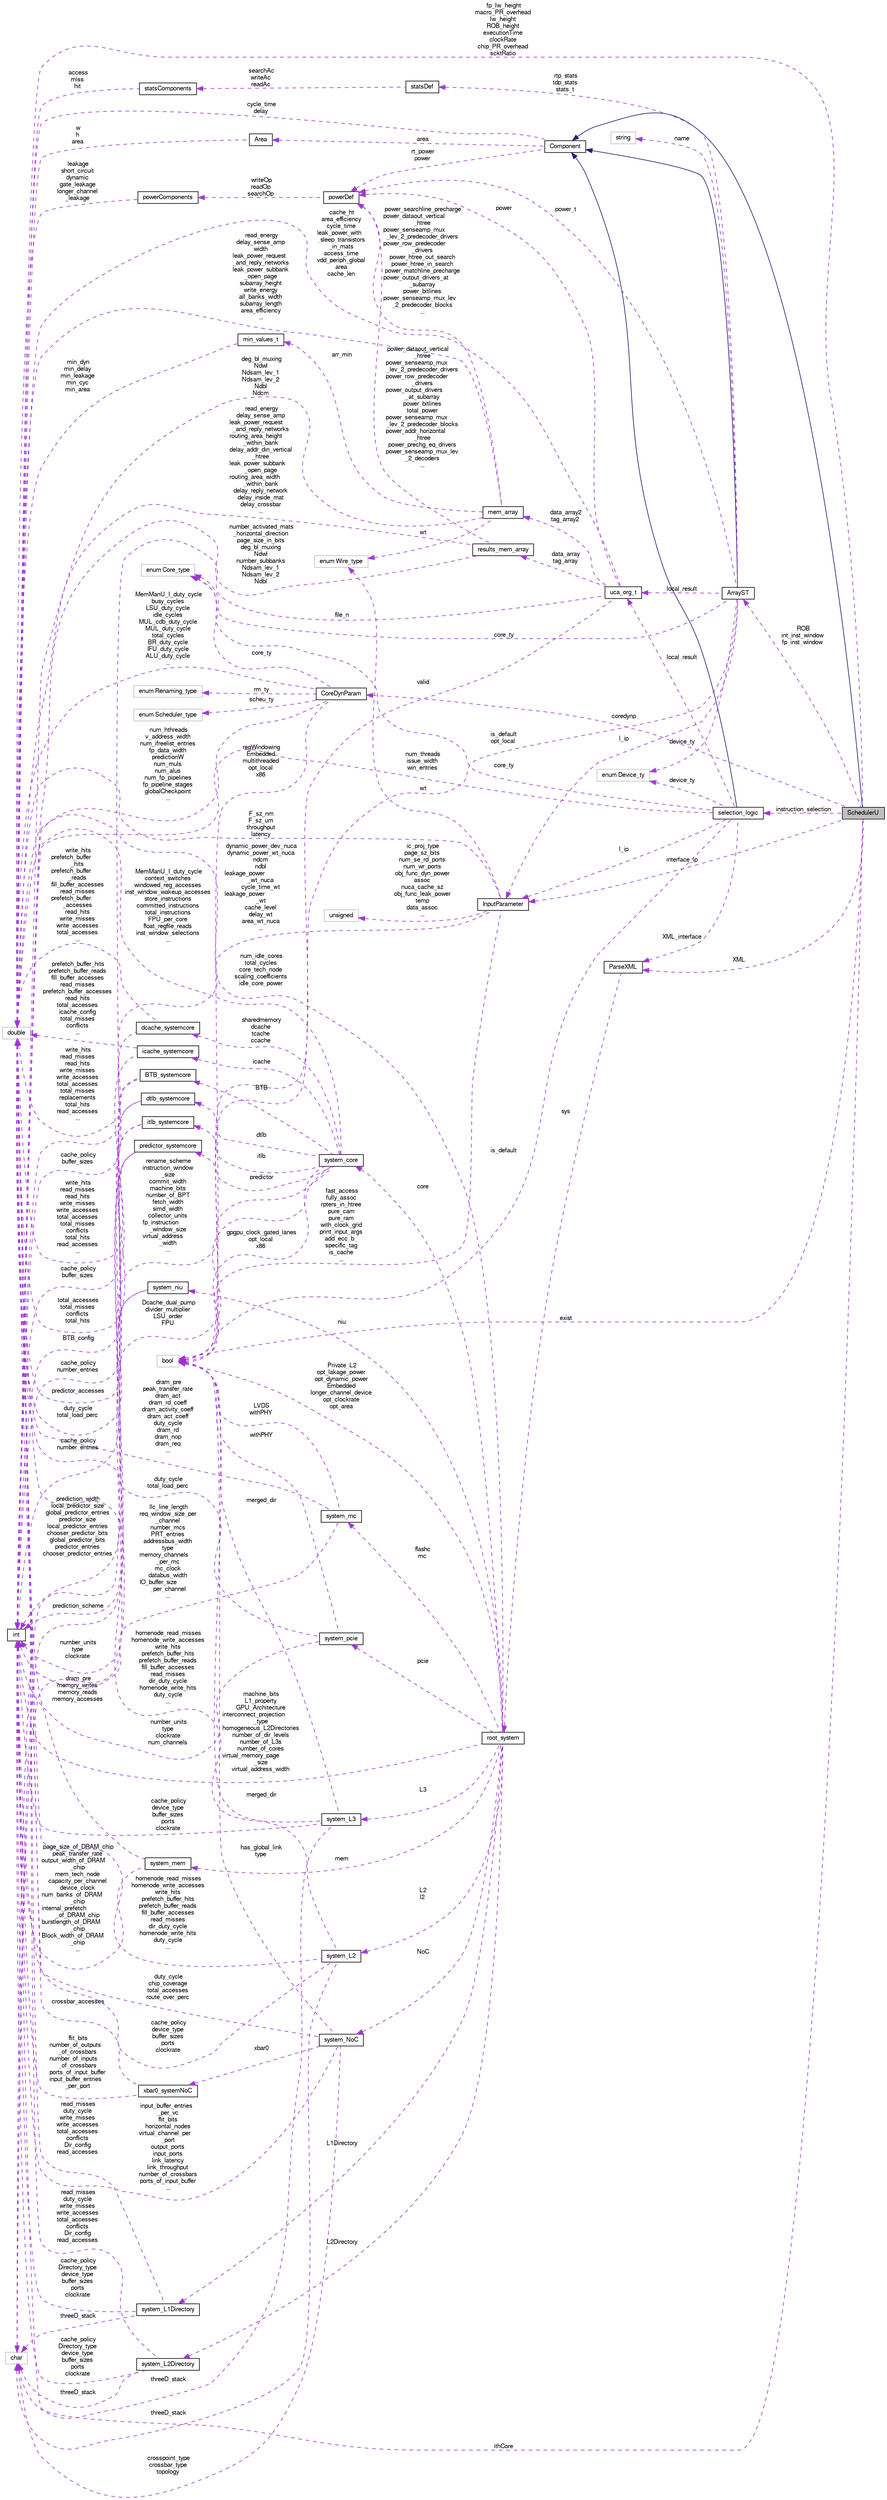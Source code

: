 digraph "SchedulerU"
{
  bgcolor="transparent";
  edge [fontname="FreeSans",fontsize="10",labelfontname="FreeSans",labelfontsize="10"];
  node [fontname="FreeSans",fontsize="10",shape=record];
  rankdir="LR";
  Node2 [label="SchedulerU",height=0.2,width=0.4,color="black", fillcolor="grey75", style="filled", fontcolor="black"];
  Node3 -> Node2 [dir="back",color="midnightblue",fontsize="10",style="solid",fontname="FreeSans"];
  Node3 [label="Component",height=0.2,width=0.4,color="black",URL="$classComponent.html"];
  Node4 -> Node3 [dir="back",color="darkorchid3",fontsize="10",style="dashed",label=" cycle_time\ndelay" ,fontname="FreeSans"];
  Node4 [label="double",height=0.2,width=0.4,color="grey75"];
  Node5 -> Node3 [dir="back",color="darkorchid3",fontsize="10",style="dashed",label=" rt_power\npower" ,fontname="FreeSans"];
  Node5 [label="powerDef",height=0.2,width=0.4,color="black",URL="$classpowerDef.html"];
  Node6 -> Node5 [dir="back",color="darkorchid3",fontsize="10",style="dashed",label=" writeOp\nreadOp\nsearchOp" ,fontname="FreeSans"];
  Node6 [label="powerComponents",height=0.2,width=0.4,color="black",URL="$classpowerComponents.html"];
  Node4 -> Node6 [dir="back",color="darkorchid3",fontsize="10",style="dashed",label=" leakage\nshort_circuit\ndynamic\ngate_leakage\nlonger_channel\l_leakage" ,fontname="FreeSans"];
  Node7 -> Node3 [dir="back",color="darkorchid3",fontsize="10",style="dashed",label=" area" ,fontname="FreeSans"];
  Node7 [label="Area",height=0.2,width=0.4,color="black",URL="$classArea.html"];
  Node4 -> Node7 [dir="back",color="darkorchid3",fontsize="10",style="dashed",label=" w\nh\narea" ,fontname="FreeSans"];
  Node4 -> Node2 [dir="back",color="darkorchid3",fontsize="10",style="dashed",label=" fp_Iw_height\nmacro_PR_overhead\nIw_height\nROB_height\nexecutionTime\nclockRate\nchip_PR_overhead\nscktRatio" ,fontname="FreeSans"];
  Node8 -> Node2 [dir="back",color="darkorchid3",fontsize="10",style="dashed",label=" ROB\nint_inst_window\nfp_inst_window" ,fontname="FreeSans"];
  Node8 [label="ArrayST",height=0.2,width=0.4,color="black",URL="$classArrayST.html"];
  Node3 -> Node8 [dir="back",color="midnightblue",fontsize="10",style="solid",fontname="FreeSans"];
  Node9 -> Node8 [dir="back",color="darkorchid3",fontsize="10",style="dashed",label=" device_ty" ,fontname="FreeSans"];
  Node9 [label="enum Device_ty",height=0.2,width=0.4,color="grey75"];
  Node5 -> Node8 [dir="back",color="darkorchid3",fontsize="10",style="dashed",label=" power_t" ,fontname="FreeSans"];
  Node10 -> Node8 [dir="back",color="darkorchid3",fontsize="10",style="dashed",label=" local_result" ,fontname="FreeSans"];
  Node10 [label="uca_org_t",height=0.2,width=0.4,color="black",URL="$classuca__org__t.html"];
  Node4 -> Node10 [dir="back",color="darkorchid3",fontsize="10",style="dashed",label=" cache_ht\narea_efficiency\ncycle_time\nleak_power_with\l_sleep_transistors\l_in_mats\naccess_time\nvdd_periph_global\narea\ncache_len" ,fontname="FreeSans"];
  Node11 -> Node10 [dir="back",color="darkorchid3",fontsize="10",style="dashed",label=" file_n" ,fontname="FreeSans"];
  Node11 [label="char",height=0.2,width=0.4,color="grey75"];
  Node5 -> Node10 [dir="back",color="darkorchid3",fontsize="10",style="dashed",label=" power" ,fontname="FreeSans"];
  Node12 -> Node10 [dir="back",color="darkorchid3",fontsize="10",style="dashed",label=" data_array2\ntag_array2" ,fontname="FreeSans"];
  Node12 [label="mem_array",height=0.2,width=0.4,color="black",URL="$classmem__array.html"];
  Node4 -> Node12 [dir="back",color="darkorchid3",fontsize="10",style="dashed",label=" read_energy\ndelay_sense_amp\nwidth\nleak_power_request\l_and_reply_networks\nleak_power_subbank\l_open_page\nsubarray_height\nwrite_energy\nall_banks_width\nsubarray_length\narea_efficiency\n..." ,fontname="FreeSans"];
  Node13 -> Node12 [dir="back",color="darkorchid3",fontsize="10",style="dashed",label=" arr_min" ,fontname="FreeSans"];
  Node13 [label="min_values_t",height=0.2,width=0.4,color="black",URL="$classmin__values__t.html"];
  Node4 -> Node13 [dir="back",color="darkorchid3",fontsize="10",style="dashed",label=" min_dyn\nmin_delay\nmin_leakage\nmin_cyc\nmin_area" ,fontname="FreeSans"];
  Node5 -> Node12 [dir="back",color="darkorchid3",fontsize="10",style="dashed",label=" power_searchline_precharge\npower_dataout_vertical\l_htree\npower_senseamp_mux\l_lev_2_predecoder_drivers\npower_row_predecoder\l_drivers\npower_htree_out_search\npower_htree_in_search\npower_matchline_precharge\npower_output_drivers_at\l_subarray\npower_bitlines\npower_senseamp_mux_lev\l_2_predecoder_blocks\n..." ,fontname="FreeSans"];
  Node14 -> Node12 [dir="back",color="darkorchid3",fontsize="10",style="dashed",label=" deg_bl_muxing\nNdwl\nNdsam_lev_1\nNdsam_lev_2\nNdbl\nNdcm" ,fontname="FreeSans"];
  Node14 [label="int",height=0.2,width=0.4,color="black",URL="$classint.html"];
  Node15 -> Node12 [dir="back",color="darkorchid3",fontsize="10",style="dashed",label=" wt" ,fontname="FreeSans"];
  Node15 [label="enum Wire_type",height=0.2,width=0.4,color="grey75"];
  Node16 -> Node10 [dir="back",color="darkorchid3",fontsize="10",style="dashed",label=" data_array\ntag_array" ,fontname="FreeSans"];
  Node16 [label="results_mem_array",height=0.2,width=0.4,color="black",URL="$structresults__mem__array.html"];
  Node4 -> Node16 [dir="back",color="darkorchid3",fontsize="10",style="dashed",label=" read_energy\ndelay_sense_amp\nleak_power_request\l_and_reply_networks\nrouting_area_height\l_within_bank\ndelay_addr_din_vertical\l_htree\nleak_power_subbank\l_open_page\nrouting_area_width\l_within_bank\ndelay_reply_network\ndelay_inside_mat\ndelay_crossbar\n..." ,fontname="FreeSans"];
  Node5 -> Node16 [dir="back",color="darkorchid3",fontsize="10",style="dashed",label=" power_dataout_vertical\l_htree\npower_senseamp_mux\l_lev_2_predecoder_drivers\npower_row_predecoder\l_drivers\npower_output_drivers\l_at_subarray\npower_bitlines\ntotal_power\npower_senseamp_mux\l_lev_2_predecoder_blocks\npower_addr_horizontal\l_htree\npower_prechg_eq_drivers\npower_senseamp_mux_lev\l_2_decoders\n..." ,fontname="FreeSans"];
  Node14 -> Node16 [dir="back",color="darkorchid3",fontsize="10",style="dashed",label=" number_activated_mats\l_horizontal_direction\npage_size_in_bits\ndeg_bl_muxing\nNdwl\nnumber_subbanks\nNdsam_lev_1\nNdsam_lev_2\nNdbl" ,fontname="FreeSans"];
  Node17 -> Node10 [dir="back",color="darkorchid3",fontsize="10",style="dashed",label=" valid" ,fontname="FreeSans"];
  Node17 [label="bool",height=0.2,width=0.4,color="grey75"];
  Node18 -> Node8 [dir="back",color="darkorchid3",fontsize="10",style="dashed",label=" rtp_stats\ntdp_stats\nstats_t" ,fontname="FreeSans"];
  Node18 [label="statsDef",height=0.2,width=0.4,color="black",URL="$classstatsDef.html"];
  Node19 -> Node18 [dir="back",color="darkorchid3",fontsize="10",style="dashed",label=" searchAc\nwriteAc\nreadAc" ,fontname="FreeSans"];
  Node19 [label="statsComponents",height=0.2,width=0.4,color="black",URL="$classstatsComponents.html"];
  Node4 -> Node19 [dir="back",color="darkorchid3",fontsize="10",style="dashed",label=" access\nmiss\nhit" ,fontname="FreeSans"];
  Node17 -> Node8 [dir="back",color="darkorchid3",fontsize="10",style="dashed",label=" is_default\nopt_local" ,fontname="FreeSans"];
  Node20 -> Node8 [dir="back",color="darkorchid3",fontsize="10",style="dashed",label=" name" ,fontname="FreeSans"];
  Node20 [label="string",height=0.2,width=0.4,color="grey75"];
  Node21 -> Node8 [dir="back",color="darkorchid3",fontsize="10",style="dashed",label=" l_ip" ,fontname="FreeSans"];
  Node21 [label="InputParameter",height=0.2,width=0.4,color="black",URL="$classInputParameter.html"];
  Node4 -> Node21 [dir="back",color="darkorchid3",fontsize="10",style="dashed",label=" F_sz_nm\nF_sz_um\nthroughput\nlatency" ,fontname="FreeSans"];
  Node14 -> Node21 [dir="back",color="darkorchid3",fontsize="10",style="dashed",label=" dynamic_power_dev_nuca\ndynamic_power_wt_nuca\nndcm\nndbl\nleakage_power\l_wt_nuca\ncycle_time_wt\nleakage_power\l_wt\ncache_level\ndelay_wt\narea_wt_nuca\n..." ,fontname="FreeSans"];
  Node17 -> Node21 [dir="back",color="darkorchid3",fontsize="10",style="dashed",label=" fast_access\nfully_assoc\nrpters_in_htree\npure_cam\npure_ram\nwith_clock_grid\nprint_input_args\nadd_ecc_b_\nspecific_tag\nis_cache\n..." ,fontname="FreeSans"];
  Node15 -> Node21 [dir="back",color="darkorchid3",fontsize="10",style="dashed",label=" wt" ,fontname="FreeSans"];
  Node22 -> Node21 [dir="back",color="darkorchid3",fontsize="10",style="dashed",label=" ic_proj_type\npage_sz_bits\nnum_se_rd_ports\nnum_wr_ports\nobj_func_dyn_power\nassoc\nnuca_cache_sz\nobj_func_leak_power\ntemp\ndata_assoc\n..." ,fontname="FreeSans"];
  Node22 [label="unsigned",height=0.2,width=0.4,color="grey75"];
  Node23 -> Node8 [dir="back",color="darkorchid3",fontsize="10",style="dashed",label=" core_ty" ,fontname="FreeSans"];
  Node23 [label="enum Core_type",height=0.2,width=0.4,color="grey75"];
  Node24 -> Node2 [dir="back",color="darkorchid3",fontsize="10",style="dashed",label=" coredynp" ,fontname="FreeSans"];
  Node24 [label="CoreDynParam",height=0.2,width=0.4,color="black",URL="$classCoreDynParam.html"];
  Node4 -> Node24 [dir="back",color="darkorchid3",fontsize="10",style="dashed",label=" MemManU_I_duty_cycle\nbusy_cycles\nLSU_duty_cycle\nidle_cycles\nMUL_cdb_duty_cycle\nMUL_duty_cycle\ntotal_cycles\nBR_duty_cycle\nIFU_duty_cycle\nALU_duty_cycle\n..." ,fontname="FreeSans"];
  Node14 -> Node24 [dir="back",color="darkorchid3",fontsize="10",style="dashed",label=" num_hthreads\nv_address_width\nnum_ifreelist_entries\nfp_data_width\npredictionW\nnum_muls\nnum_alus\nnum_fp_pipelines\nfp_pipeline_stages\nglobalCheckpoint\n..." ,fontname="FreeSans"];
  Node25 -> Node24 [dir="back",color="darkorchid3",fontsize="10",style="dashed",label=" rm_ty" ,fontname="FreeSans"];
  Node25 [label="enum Renaming_type",height=0.2,width=0.4,color="grey75"];
  Node17 -> Node24 [dir="back",color="darkorchid3",fontsize="10",style="dashed",label=" regWindowing\nEmbedded\nmultithreaded\nopt_local\nx86" ,fontname="FreeSans"];
  Node26 -> Node24 [dir="back",color="darkorchid3",fontsize="10",style="dashed",label=" scheu_ty" ,fontname="FreeSans"];
  Node26 [label="enum Scheduler_type",height=0.2,width=0.4,color="grey75"];
  Node23 -> Node24 [dir="back",color="darkorchid3",fontsize="10",style="dashed",label=" core_ty" ,fontname="FreeSans"];
  Node14 -> Node2 [dir="back",color="darkorchid3",fontsize="10",style="dashed",label=" ithCore" ,fontname="FreeSans"];
  Node17 -> Node2 [dir="back",color="darkorchid3",fontsize="10",style="dashed",label=" exist" ,fontname="FreeSans"];
  Node21 -> Node2 [dir="back",color="darkorchid3",fontsize="10",style="dashed",label=" interface_ip" ,fontname="FreeSans"];
  Node27 -> Node2 [dir="back",color="darkorchid3",fontsize="10",style="dashed",label=" instruction_selection" ,fontname="FreeSans"];
  Node27 [label="selection_logic",height=0.2,width=0.4,color="black",URL="$classselection__logic.html"];
  Node3 -> Node27 [dir="back",color="midnightblue",fontsize="10",style="solid",fontname="FreeSans"];
  Node9 -> Node27 [dir="back",color="darkorchid3",fontsize="10",style="dashed",label=" device_ty" ,fontname="FreeSans"];
  Node10 -> Node27 [dir="back",color="darkorchid3",fontsize="10",style="dashed",label=" local_result" ,fontname="FreeSans"];
  Node14 -> Node27 [dir="back",color="darkorchid3",fontsize="10",style="dashed",label=" num_threads\nissue_width\nwin_entries" ,fontname="FreeSans"];
  Node17 -> Node27 [dir="back",color="darkorchid3",fontsize="10",style="dashed",label=" is_default" ,fontname="FreeSans"];
  Node21 -> Node27 [dir="back",color="darkorchid3",fontsize="10",style="dashed",label=" l_ip" ,fontname="FreeSans"];
  Node28 -> Node27 [dir="back",color="darkorchid3",fontsize="10",style="dashed",label=" XML_interface" ,fontname="FreeSans"];
  Node28 [label="ParseXML",height=0.2,width=0.4,color="black",URL="$classParseXML.html"];
  Node29 -> Node28 [dir="back",color="darkorchid3",fontsize="10",style="dashed",label=" sys" ,fontname="FreeSans"];
  Node29 [label="root_system",height=0.2,width=0.4,color="black",URL="$structroot__system.html"];
  Node30 -> Node29 [dir="back",color="darkorchid3",fontsize="10",style="dashed",label=" L2\nl2" ,fontname="FreeSans"];
  Node30 [label="system_L2",height=0.2,width=0.4,color="black",URL="$structsystem__L2.html"];
  Node4 -> Node30 [dir="back",color="darkorchid3",fontsize="10",style="dashed",label=" homenode_read_misses\nhomenode_write_accesses\nwrite_hits\nprefetch_buffer_hits\nprefetch_buffer_reads\nfill_buffer_accesses\nread_misses\ndir_duty_cycle\nhomenode_write_hits\nduty_cycle\n..." ,fontname="FreeSans"];
  Node11 -> Node30 [dir="back",color="darkorchid3",fontsize="10",style="dashed",label=" threeD_stack" ,fontname="FreeSans"];
  Node14 -> Node30 [dir="back",color="darkorchid3",fontsize="10",style="dashed",label=" cache_policy\ndevice_type\nbuffer_sizes\nports\nclockrate" ,fontname="FreeSans"];
  Node17 -> Node30 [dir="back",color="darkorchid3",fontsize="10",style="dashed",label=" merged_dir" ,fontname="FreeSans"];
  Node31 -> Node29 [dir="back",color="darkorchid3",fontsize="10",style="dashed",label=" L3" ,fontname="FreeSans"];
  Node31 [label="system_L3",height=0.2,width=0.4,color="black",URL="$structsystem__L3.html"];
  Node4 -> Node31 [dir="back",color="darkorchid3",fontsize="10",style="dashed",label=" homenode_read_misses\nhomenode_write_accesses\nwrite_hits\nprefetch_buffer_hits\nprefetch_buffer_reads\nfill_buffer_accesses\nread_misses\ndir_duty_cycle\nhomenode_write_hits\nduty_cycle\n..." ,fontname="FreeSans"];
  Node11 -> Node31 [dir="back",color="darkorchid3",fontsize="10",style="dashed",label=" threeD_stack" ,fontname="FreeSans"];
  Node14 -> Node31 [dir="back",color="darkorchid3",fontsize="10",style="dashed",label=" cache_policy\ndevice_type\nbuffer_sizes\nports\nclockrate" ,fontname="FreeSans"];
  Node17 -> Node31 [dir="back",color="darkorchid3",fontsize="10",style="dashed",label=" merged_dir" ,fontname="FreeSans"];
  Node4 -> Node29 [dir="back",color="darkorchid3",fontsize="10",style="dashed",label=" num_idle_cores\ntotal_cycles\ncore_tech_node\nscaling_coefficients\nidle_core_power" ,fontname="FreeSans"];
  Node32 -> Node29 [dir="back",color="darkorchid3",fontsize="10",style="dashed",label=" L2Directory" ,fontname="FreeSans"];
  Node32 [label="system_L2Directory",height=0.2,width=0.4,color="black",URL="$structsystem__L2Directory.html"];
  Node4 -> Node32 [dir="back",color="darkorchid3",fontsize="10",style="dashed",label=" read_misses\nduty_cycle\nwrite_misses\nwrite_accesses\ntotal_accesses\nconflicts\nDir_config\nread_accesses" ,fontname="FreeSans"];
  Node11 -> Node32 [dir="back",color="darkorchid3",fontsize="10",style="dashed",label=" threeD_stack" ,fontname="FreeSans"];
  Node14 -> Node32 [dir="back",color="darkorchid3",fontsize="10",style="dashed",label=" cache_policy\nDirectory_type\ndevice_type\nbuffer_sizes\nports\nclockrate" ,fontname="FreeSans"];
  Node33 -> Node29 [dir="back",color="darkorchid3",fontsize="10",style="dashed",label=" flashc\nmc" ,fontname="FreeSans"];
  Node33 [label="system_mc",height=0.2,width=0.4,color="black",URL="$structsystem__mc.html"];
  Node4 -> Node33 [dir="back",color="darkorchid3",fontsize="10",style="dashed",label=" dram_pre\npeak_transfer_rate\ndram_act\ndram_rd_coeff\ndram_activity_coeff\ndram_act_coeff\nduty_cycle\ndram_rd\ndram_nop\ndram_req\n..." ,fontname="FreeSans"];
  Node14 -> Node33 [dir="back",color="darkorchid3",fontsize="10",style="dashed",label=" llc_line_length\nreq_window_size_per\l_channel\nnumber_mcs\nPRT_entries\naddressbus_width\ntype\nmemory_channels\l_per_mc\nmc_clock\ndatabus_width\nIO_buffer_size\l_per_channel\n..." ,fontname="FreeSans"];
  Node17 -> Node33 [dir="back",color="darkorchid3",fontsize="10",style="dashed",label=" LVDS\nwithPHY" ,fontname="FreeSans"];
  Node34 -> Node29 [dir="back",color="darkorchid3",fontsize="10",style="dashed",label=" mem" ,fontname="FreeSans"];
  Node34 [label="system_mem",height=0.2,width=0.4,color="black",URL="$structsystem__mem.html"];
  Node4 -> Node34 [dir="back",color="darkorchid3",fontsize="10",style="dashed",label=" dram_pre\nmemory_writes\nmemory_reads\nmemory_accesses" ,fontname="FreeSans"];
  Node14 -> Node34 [dir="back",color="darkorchid3",fontsize="10",style="dashed",label=" page_size_of_DRAM_chip\npeak_transfer_rate\noutput_width_of_DRAM\l_chip\nmem_tech_node\ncapacity_per_channel\ndevice_clock\nnum_banks_of_DRAM\l_chip\ninternal_prefetch\l_of_DRAM_chip\nburstlength_of_DRAM\l_chip\nBlock_width_of_DRAM\l_chip\n..." ,fontname="FreeSans"];
  Node35 -> Node29 [dir="back",color="darkorchid3",fontsize="10",style="dashed",label=" L1Directory" ,fontname="FreeSans"];
  Node35 [label="system_L1Directory",height=0.2,width=0.4,color="black",URL="$structsystem__L1Directory.html"];
  Node4 -> Node35 [dir="back",color="darkorchid3",fontsize="10",style="dashed",label=" read_misses\nduty_cycle\nwrite_misses\nwrite_accesses\ntotal_accesses\nconflicts\nDir_config\nread_accesses" ,fontname="FreeSans"];
  Node11 -> Node35 [dir="back",color="darkorchid3",fontsize="10",style="dashed",label=" threeD_stack" ,fontname="FreeSans"];
  Node14 -> Node35 [dir="back",color="darkorchid3",fontsize="10",style="dashed",label=" cache_policy\nDirectory_type\ndevice_type\nbuffer_sizes\nports\nclockrate" ,fontname="FreeSans"];
  Node36 -> Node29 [dir="back",color="darkorchid3",fontsize="10",style="dashed",label=" niu" ,fontname="FreeSans"];
  Node36 [label="system_niu",height=0.2,width=0.4,color="black",URL="$structsystem__niu.html"];
  Node4 -> Node36 [dir="back",color="darkorchid3",fontsize="10",style="dashed",label=" duty_cycle\ntotal_load_perc" ,fontname="FreeSans"];
  Node14 -> Node36 [dir="back",color="darkorchid3",fontsize="10",style="dashed",label=" number_units\ntype\nclockrate" ,fontname="FreeSans"];
  Node37 -> Node29 [dir="back",color="darkorchid3",fontsize="10",style="dashed",label=" core" ,fontname="FreeSans"];
  Node37 [label="system_core",height=0.2,width=0.4,color="black",URL="$structsystem__core.html"];
  Node38 -> Node37 [dir="back",color="darkorchid3",fontsize="10",style="dashed",label=" predictor" ,fontname="FreeSans"];
  Node38 [label="predictor_systemcore",height=0.2,width=0.4,color="black",URL="$structpredictor__systemcore.html"];
  Node4 -> Node38 [dir="back",color="darkorchid3",fontsize="10",style="dashed",label=" predictor_accesses" ,fontname="FreeSans"];
  Node11 -> Node38 [dir="back",color="darkorchid3",fontsize="10",style="dashed",label=" prediction_scheme" ,fontname="FreeSans"];
  Node14 -> Node38 [dir="back",color="darkorchid3",fontsize="10",style="dashed",label=" prediction_width\nlocal_predictor_size\nglobal_predictor_entries\npredictor_size\nlocal_predictor_entries\nchooser_predictor_bits\nglobal_predictor_bits\npredictor_entries\nchooser_predictor_entries" ,fontname="FreeSans"];
  Node39 -> Node37 [dir="back",color="darkorchid3",fontsize="10",style="dashed",label=" BTB" ,fontname="FreeSans"];
  Node39 [label="BTB_systemcore",height=0.2,width=0.4,color="black",URL="$structBTB__systemcore.html"];
  Node4 -> Node39 [dir="back",color="darkorchid3",fontsize="10",style="dashed",label=" write_hits\nread_misses\nread_hits\nwrite_misses\nwrite_accesses\ntotal_accesses\ntotal_misses\nreplacements\ntotal_hits\nread_accesses\n..." ,fontname="FreeSans"];
  Node14 -> Node39 [dir="back",color="darkorchid3",fontsize="10",style="dashed",label=" BTB_config" ,fontname="FreeSans"];
  Node4 -> Node37 [dir="back",color="darkorchid3",fontsize="10",style="dashed",label=" MemManU_I_duty_cycle\ncontext_switches\nwindowed_reg_accesses\ninst_window_wakeup_accesses\nstore_instructions\ncommitted_instructions\ntotal_instructions\nFPU_per_core\nfloat_regfile_reads\ninst_window_selections\n..." ,fontname="FreeSans"];
  Node40 -> Node37 [dir="back",color="darkorchid3",fontsize="10",style="dashed",label=" itlb" ,fontname="FreeSans"];
  Node40 [label="itlb_systemcore",height=0.2,width=0.4,color="black",URL="$structitlb__systemcore.html"];
  Node4 -> Node40 [dir="back",color="darkorchid3",fontsize="10",style="dashed",label=" total_accesses\ntotal_misses\nconflicts\ntotal_hits" ,fontname="FreeSans"];
  Node14 -> Node40 [dir="back",color="darkorchid3",fontsize="10",style="dashed",label=" cache_policy\nnumber_entries" ,fontname="FreeSans"];
  Node41 -> Node37 [dir="back",color="darkorchid3",fontsize="10",style="dashed",label=" icache" ,fontname="FreeSans"];
  Node41 [label="icache_systemcore",height=0.2,width=0.4,color="black",URL="$structicache__systemcore.html"];
  Node4 -> Node41 [dir="back",color="darkorchid3",fontsize="10",style="dashed",label=" prefetch_buffer_hits\nprefetch_buffer_reads\nfill_buffer_accesses\nread_misses\nprefetch_buffer_accesses\nread_hits\ntotal_accesses\nicache_config\ntotal_misses\nconflicts\n..." ,fontname="FreeSans"];
  Node14 -> Node41 [dir="back",color="darkorchid3",fontsize="10",style="dashed",label=" cache_policy\nbuffer_sizes" ,fontname="FreeSans"];
  Node11 -> Node37 [dir="back",color="darkorchid3",fontsize="10",style="dashed",label=" Dcache_dual_pump\ndivider_multiplier\nLSU_order\nFPU" ,fontname="FreeSans"];
  Node14 -> Node37 [dir="back",color="darkorchid3",fontsize="10",style="dashed",label=" rename_scheme\ninstruction_window\l_size\ncommit_width\nmachine_bits\nnumber_of_BPT\nfetch_width\nsimd_width\ncollector_units\nfp_instruction\l_window_size\nvirtual_address\l_width\n..." ,fontname="FreeSans"];
  Node42 -> Node37 [dir="back",color="darkorchid3",fontsize="10",style="dashed",label=" sharedmemory\ndcache\ntcache\nccache" ,fontname="FreeSans"];
  Node42 [label="dcache_systemcore",height=0.2,width=0.4,color="black",URL="$structdcache__systemcore.html"];
  Node4 -> Node42 [dir="back",color="darkorchid3",fontsize="10",style="dashed",label=" write_hits\nprefetch_buffer\l_hits\nprefetch_buffer\l_reads\nfill_buffer_accesses\nread_misses\nprefetch_buffer\l_accesses\nread_hits\nwrite_misses\nwrite_accesses\ntotal_accesses\n..." ,fontname="FreeSans"];
  Node14 -> Node42 [dir="back",color="darkorchid3",fontsize="10",style="dashed",label=" cache_policy\nbuffer_sizes" ,fontname="FreeSans"];
  Node17 -> Node37 [dir="back",color="darkorchid3",fontsize="10",style="dashed",label=" gpgpu_clock_gated_lanes\nopt_local\nx86" ,fontname="FreeSans"];
  Node43 -> Node37 [dir="back",color="darkorchid3",fontsize="10",style="dashed",label=" dtlb" ,fontname="FreeSans"];
  Node43 [label="dtlb_systemcore",height=0.2,width=0.4,color="black",URL="$structdtlb__systemcore.html"];
  Node4 -> Node43 [dir="back",color="darkorchid3",fontsize="10",style="dashed",label=" write_hits\nread_misses\nread_hits\nwrite_misses\nwrite_accesses\ntotal_accesses\ntotal_misses\nconflicts\ntotal_hits\nread_accesses\n..." ,fontname="FreeSans"];
  Node14 -> Node43 [dir="back",color="darkorchid3",fontsize="10",style="dashed",label=" cache_policy\nnumber_entries" ,fontname="FreeSans"];
  Node14 -> Node29 [dir="back",color="darkorchid3",fontsize="10",style="dashed",label=" machine_bits\nL1_property\nGPU_Architecture\ninterconnect_projection\l_type\nhomogeneous_L2Directories\nnumber_of_dir_levels\nnumber_of_L3s\nnumber_of_cores\nvirtual_memory_page\l_size\nvirtual_address_width\n..." ,fontname="FreeSans"];
  Node17 -> Node29 [dir="back",color="darkorchid3",fontsize="10",style="dashed",label=" Private_L2\nopt_lakage_power\nopt_dynamic_power\nEmbedded\nlonger_channel_device\nopt_clockrate\nopt_area" ,fontname="FreeSans"];
  Node44 -> Node29 [dir="back",color="darkorchid3",fontsize="10",style="dashed",label=" NoC" ,fontname="FreeSans"];
  Node44 [label="system_NoC",height=0.2,width=0.4,color="black",URL="$structsystem__NoC.html"];
  Node4 -> Node44 [dir="back",color="darkorchid3",fontsize="10",style="dashed",label=" duty_cycle\nchip_coverage\ntotal_accesses\nroute_over_perc" ,fontname="FreeSans"];
  Node11 -> Node44 [dir="back",color="darkorchid3",fontsize="10",style="dashed",label=" crosspoint_type\ncrossbar_type\ntopology" ,fontname="FreeSans"];
  Node14 -> Node44 [dir="back",color="darkorchid3",fontsize="10",style="dashed",label=" input_buffer_entries\l_per_vc\nflit_bits\nhorizontal_nodes\nvirtual_channel_per\l_port\noutput_ports\ninput_ports\nlink_latency\nlink_throughput\nnumber_of_crossbars\nports_of_input_buffer\n..." ,fontname="FreeSans"];
  Node17 -> Node44 [dir="back",color="darkorchid3",fontsize="10",style="dashed",label=" has_global_link\ntype" ,fontname="FreeSans"];
  Node45 -> Node44 [dir="back",color="darkorchid3",fontsize="10",style="dashed",label=" xbar0" ,fontname="FreeSans"];
  Node45 [label="xbar0_systemNoC",height=0.2,width=0.4,color="black",URL="$structxbar0__systemNoC.html"];
  Node4 -> Node45 [dir="back",color="darkorchid3",fontsize="10",style="dashed",label=" crossbar_accesses" ,fontname="FreeSans"];
  Node14 -> Node45 [dir="back",color="darkorchid3",fontsize="10",style="dashed",label=" flit_bits\nnumber_of_outputs\l_of_crossbars\nnumber_of_inputs\l_of_crossbars\nports_of_input_buffer\ninput_buffer_entries\l_per_port" ,fontname="FreeSans"];
  Node46 -> Node29 [dir="back",color="darkorchid3",fontsize="10",style="dashed",label=" pcie" ,fontname="FreeSans"];
  Node46 [label="system_pcie",height=0.2,width=0.4,color="black",URL="$structsystem__pcie.html"];
  Node4 -> Node46 [dir="back",color="darkorchid3",fontsize="10",style="dashed",label=" duty_cycle\ntotal_load_perc" ,fontname="FreeSans"];
  Node14 -> Node46 [dir="back",color="darkorchid3",fontsize="10",style="dashed",label=" number_units\ntype\nclockrate\nnum_channels" ,fontname="FreeSans"];
  Node17 -> Node46 [dir="back",color="darkorchid3",fontsize="10",style="dashed",label=" withPHY" ,fontname="FreeSans"];
  Node23 -> Node27 [dir="back",color="darkorchid3",fontsize="10",style="dashed",label=" core_ty" ,fontname="FreeSans"];
  Node28 -> Node2 [dir="back",color="darkorchid3",fontsize="10",style="dashed",label=" XML" ,fontname="FreeSans"];
}
